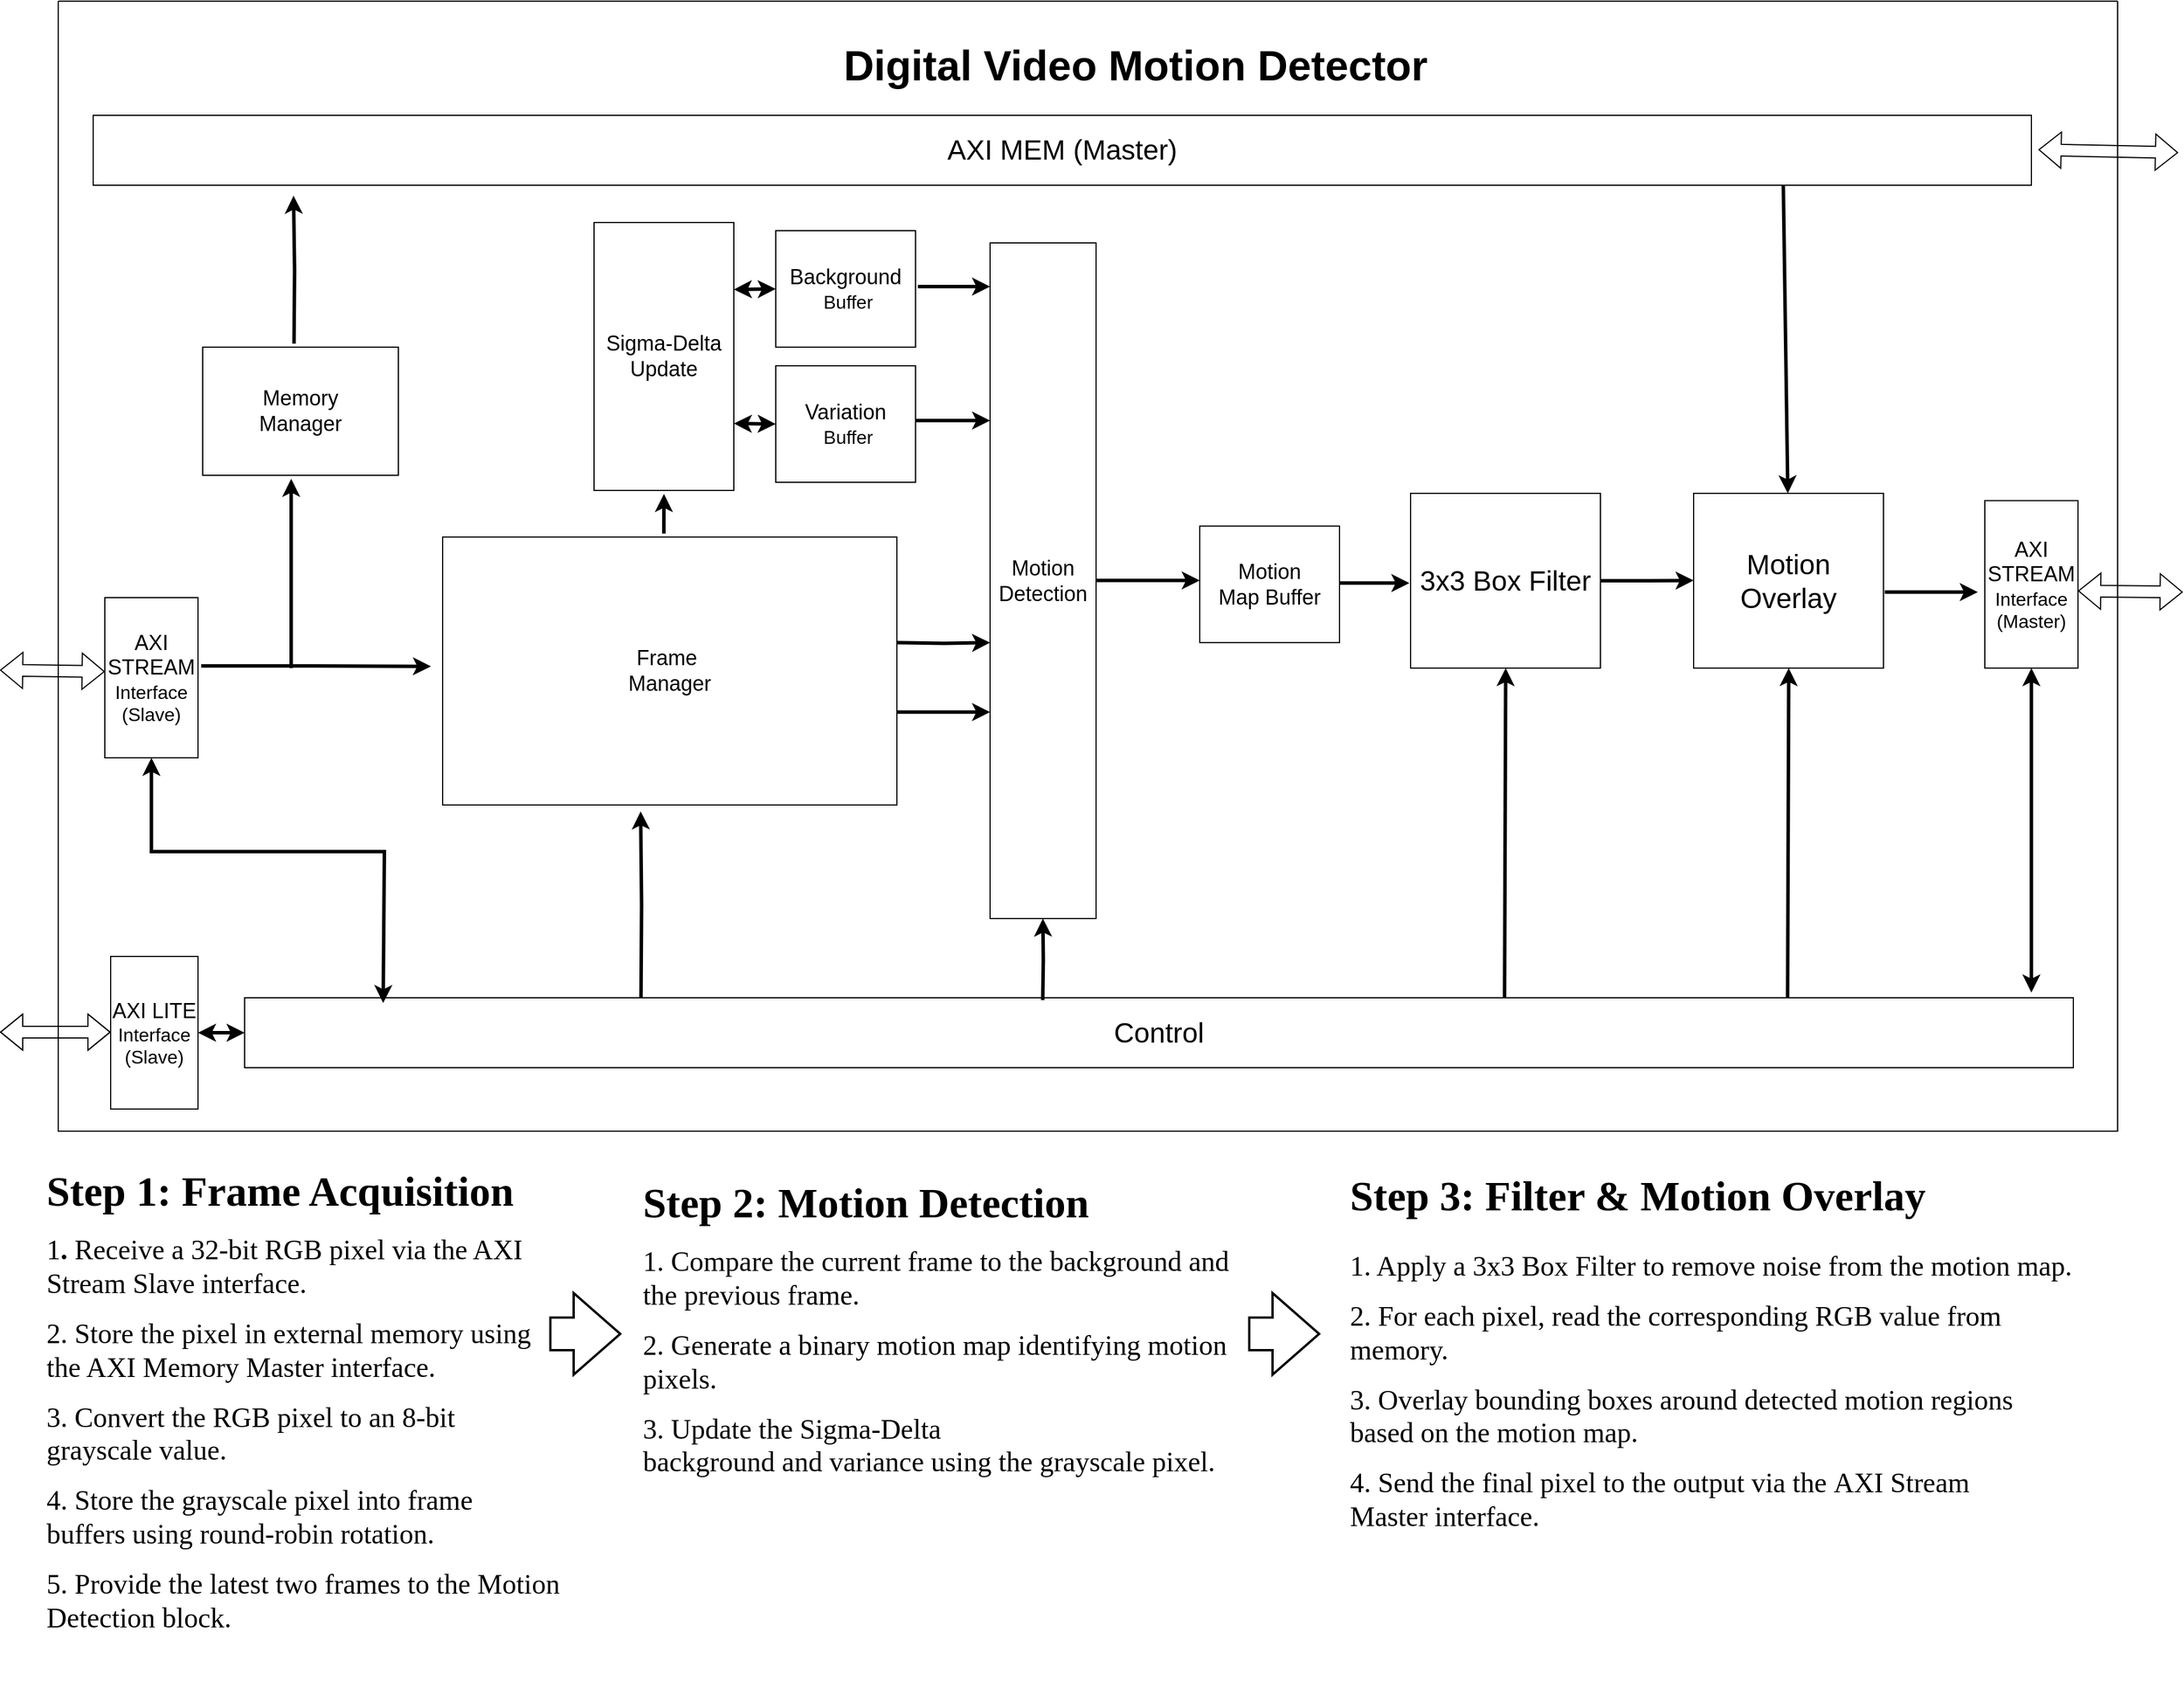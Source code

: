 <mxfile version="26.2.14">
  <diagram name="Page-1" id="8psTu5joOEkHxSPbt8DS">
    <mxGraphModel dx="2102" dy="2471" grid="1" gridSize="10" guides="1" tooltips="1" connect="1" arrows="1" fold="1" page="1" pageScale="1" pageWidth="827" pageHeight="1169" math="0" shadow="0">
      <root>
        <mxCell id="0" />
        <mxCell id="1" parent="0" />
        <mxCell id="5wcGb58u3SQSDJ49Bvyi-1" value="&lt;font style=&quot;font-size: 18px;&quot;&gt;AXI STREAM&lt;/font&gt;&lt;div&gt;&lt;font size=&quot;3&quot;&gt;Interface&lt;/font&gt;&lt;/div&gt;&lt;div&gt;&lt;font size=&quot;3&quot;&gt;(Slave)&lt;/font&gt;&lt;/div&gt;" style="rounded=0;whiteSpace=wrap;html=1;" parent="1" vertex="1">
          <mxGeometry x="160" y="62" width="80" height="137.5" as="geometry" />
        </mxCell>
        <mxCell id="5wcGb58u3SQSDJ49Bvyi-6" value="&lt;span style=&quot;font-size: 18px;&quot;&gt;Background&lt;/span&gt;&lt;br&gt;&lt;div&gt;&lt;font size=&quot;3&quot;&gt;&amp;nbsp;Buffer&lt;/font&gt;&lt;/div&gt;" style="rounded=0;whiteSpace=wrap;html=1;" parent="1" vertex="1">
          <mxGeometry x="736" y="-253" width="120" height="100" as="geometry" />
        </mxCell>
        <mxCell id="5wcGb58u3SQSDJ49Bvyi-7" value="&lt;span style=&quot;background-color: transparent; color: light-dark(rgb(0, 0, 0), rgb(255, 255, 255)); font-size: 18px;&quot;&gt;Variation&lt;/span&gt;&lt;div&gt;&lt;span style=&quot;font-size: medium; background-color: transparent; color: light-dark(rgb(0, 0, 0), rgb(255, 255, 255));&quot;&gt;&amp;nbsp;Buffer&lt;/span&gt;&lt;/div&gt;" style="rounded=0;whiteSpace=wrap;html=1;" parent="1" vertex="1">
          <mxGeometry x="736" y="-137" width="120" height="100" as="geometry" />
        </mxCell>
        <mxCell id="5wcGb58u3SQSDJ49Bvyi-8" value="&lt;font style=&quot;font-size: 24px;&quot;&gt;AXI MEM (Master)&lt;/font&gt;" style="whiteSpace=wrap;html=1;" parent="1" vertex="1">
          <mxGeometry x="150" y="-352" width="1664" height="60" as="geometry" />
        </mxCell>
        <mxCell id="5wcGb58u3SQSDJ49Bvyi-26" value="" style="edgeStyle=orthogonalEdgeStyle;rounded=0;orthogonalLoop=1;jettySize=auto;html=1;strokeWidth=3;" parent="1" edge="1">
          <mxGeometry relative="1" as="geometry">
            <mxPoint x="1100" y="47.28" as="targetPoint" />
            <mxPoint x="1010" y="47.28" as="sourcePoint" />
            <Array as="points">
              <mxPoint x="1059" y="47.28" />
            </Array>
          </mxGeometry>
        </mxCell>
        <mxCell id="5wcGb58u3SQSDJ49Bvyi-16" value="&lt;font style=&quot;font-size: 18px;&quot;&gt;Motion Detection&lt;/font&gt;" style="whiteSpace=wrap;html=1;" parent="1" vertex="1">
          <mxGeometry x="920" y="-242.5" width="91" height="580" as="geometry" />
        </mxCell>
        <mxCell id="5wcGb58u3SQSDJ49Bvyi-30" value="" style="edgeStyle=orthogonalEdgeStyle;rounded=0;orthogonalLoop=1;jettySize=auto;html=1;strokeWidth=3;" parent="1" source="5wcGb58u3SQSDJ49Bvyi-25" edge="1">
          <mxGeometry relative="1" as="geometry">
            <mxPoint x="1524" y="47.25" as="targetPoint" />
          </mxGeometry>
        </mxCell>
        <mxCell id="5wcGb58u3SQSDJ49Bvyi-25" value="&lt;font style=&quot;font-size: 24px;&quot;&gt;3x3 Box Filter&lt;/font&gt;" style="rounded=0;whiteSpace=wrap;html=1;" parent="1" vertex="1">
          <mxGeometry x="1281" y="-27.5" width="163" height="150" as="geometry" />
        </mxCell>
        <mxCell id="5wcGb58u3SQSDJ49Bvyi-29" value="" style="endArrow=classic;html=1;rounded=0;strokeWidth=3;exitX=0.872;exitY=0.996;exitDx=0;exitDy=0;exitPerimeter=0;" parent="1" source="5wcGb58u3SQSDJ49Bvyi-8" edge="1">
          <mxGeometry width="50" height="50" relative="1" as="geometry">
            <mxPoint x="1600" y="-290" as="sourcePoint" />
            <mxPoint x="1604.87" y="-27.5" as="targetPoint" />
          </mxGeometry>
        </mxCell>
        <mxCell id="5wcGb58u3SQSDJ49Bvyi-43" value="" style="shape=flexArrow;endArrow=classic;startArrow=classic;html=1;rounded=0;entryX=0;entryY=0.5;entryDx=0;entryDy=0;" parent="1" edge="1">
          <mxGeometry width="100" height="100" relative="1" as="geometry">
            <mxPoint x="70" y="124.23" as="sourcePoint" />
            <mxPoint x="160" y="125.48" as="targetPoint" />
          </mxGeometry>
        </mxCell>
        <mxCell id="5wcGb58u3SQSDJ49Bvyi-44" value="" style="shape=flexArrow;endArrow=classic;startArrow=classic;html=1;rounded=0;" parent="1" edge="1">
          <mxGeometry width="100" height="100" relative="1" as="geometry">
            <mxPoint x="70" y="435" as="sourcePoint" />
            <mxPoint x="165" y="435.02" as="targetPoint" />
            <Array as="points">
              <mxPoint x="125" y="435.02" />
            </Array>
          </mxGeometry>
        </mxCell>
        <mxCell id="5wcGb58u3SQSDJ49Bvyi-45" value="" style="shape=flexArrow;endArrow=classic;startArrow=classic;html=1;rounded=0;entryX=0;entryY=0.5;entryDx=0;entryDy=0;" parent="1" edge="1">
          <mxGeometry width="100" height="100" relative="1" as="geometry">
            <mxPoint x="1854" y="56.25" as="sourcePoint" />
            <mxPoint x="1944" y="57.25" as="targetPoint" />
          </mxGeometry>
        </mxCell>
        <mxCell id="5wcGb58u3SQSDJ49Bvyi-49" value="" style="shape=flexArrow;endArrow=classic;startArrow=classic;html=1;rounded=0;" parent="1" edge="1">
          <mxGeometry width="100" height="100" relative="1" as="geometry">
            <mxPoint x="1820" y="-322.5" as="sourcePoint" />
            <mxPoint x="1940" y="-320" as="targetPoint" />
          </mxGeometry>
        </mxCell>
        <mxCell id="82p9OovAjXmLQtIsP7t_-12" value="&lt;span style=&quot;font-size: 18px;&quot;&gt;Sigma-Delta&lt;/span&gt;&lt;div&gt;&lt;span style=&quot;font-size: 18px;&quot;&gt;Update&lt;/span&gt;&lt;/div&gt;" style="rounded=0;whiteSpace=wrap;html=1;" parent="1" vertex="1">
          <mxGeometry x="580" y="-260" width="120" height="230" as="geometry" />
        </mxCell>
        <mxCell id="82p9OovAjXmLQtIsP7t_-13" value="" style="endArrow=classic;startArrow=classic;html=1;rounded=0;exitX=1;exitY=0.75;exitDx=0;exitDy=0;entryX=0;entryY=0.5;entryDx=0;entryDy=0;strokeWidth=3;" parent="1" source="82p9OovAjXmLQtIsP7t_-12" target="5wcGb58u3SQSDJ49Bvyi-7" edge="1">
          <mxGeometry width="50" height="50" relative="1" as="geometry">
            <mxPoint x="696" y="60" as="sourcePoint" />
            <mxPoint x="731" y="60" as="targetPoint" />
          </mxGeometry>
        </mxCell>
        <mxCell id="82p9OovAjXmLQtIsP7t_-14" value="" style="endArrow=classic;startArrow=classic;html=1;rounded=0;exitX=1;exitY=0.25;exitDx=0;exitDy=0;entryX=0;entryY=0.5;entryDx=0;entryDy=0;strokeWidth=3;" parent="1" source="82p9OovAjXmLQtIsP7t_-12" target="5wcGb58u3SQSDJ49Bvyi-6" edge="1">
          <mxGeometry width="50" height="50" relative="1" as="geometry">
            <mxPoint x="706" y="120" as="sourcePoint" />
            <mxPoint x="741" y="120" as="targetPoint" />
          </mxGeometry>
        </mxCell>
        <mxCell id="82p9OovAjXmLQtIsP7t_-16" value="" style="edgeStyle=orthogonalEdgeStyle;rounded=0;orthogonalLoop=1;jettySize=auto;html=1;strokeWidth=3;" parent="1" edge="1">
          <mxGeometry relative="1" as="geometry">
            <mxPoint x="920" y="-205" as="targetPoint" />
            <mxPoint x="858" y="-205" as="sourcePoint" />
          </mxGeometry>
        </mxCell>
        <mxCell id="82p9OovAjXmLQtIsP7t_-17" value="" style="edgeStyle=orthogonalEdgeStyle;rounded=0;orthogonalLoop=1;jettySize=auto;html=1;strokeWidth=3;" parent="1" edge="1">
          <mxGeometry relative="1" as="geometry">
            <mxPoint x="920" y="-90" as="targetPoint" />
            <mxPoint x="856" y="-90" as="sourcePoint" />
          </mxGeometry>
        </mxCell>
        <mxCell id="82p9OovAjXmLQtIsP7t_-18" value="&lt;font style=&quot;font-size: 24px;&quot;&gt;Motion Overlay&lt;/font&gt;" style="rounded=0;whiteSpace=wrap;html=1;" parent="1" vertex="1">
          <mxGeometry x="1524" y="-27.5" width="163" height="150" as="geometry" />
        </mxCell>
        <mxCell id="5wcGb58u3SQSDJ49Bvyi-28" value="&lt;font style=&quot;font-size: 18px;&quot;&gt;AXI STREAM&lt;/font&gt;&lt;div&gt;&lt;font size=&quot;3&quot;&gt;Interface&lt;/font&gt;&lt;/div&gt;&lt;div&gt;&lt;font size=&quot;3&quot;&gt;(Master)&lt;/font&gt;&lt;/div&gt;" style="rounded=0;whiteSpace=wrap;html=1;" parent="1" vertex="1">
          <mxGeometry x="1774" y="-21.25" width="80" height="143.75" as="geometry" />
        </mxCell>
        <mxCell id="82p9OovAjXmLQtIsP7t_-20" value="" style="edgeStyle=orthogonalEdgeStyle;rounded=0;orthogonalLoop=1;jettySize=auto;html=1;strokeWidth=3;" parent="1" edge="1">
          <mxGeometry relative="1" as="geometry">
            <mxPoint x="1688" y="57.25" as="sourcePoint" />
            <mxPoint x="1768" y="57.25" as="targetPoint" />
          </mxGeometry>
        </mxCell>
        <mxCell id="1Rf1SUsvrOOBmwsHc8l4-15" value="" style="swimlane;startSize=0;" parent="1" vertex="1">
          <mxGeometry x="120" y="-450" width="1768" height="970" as="geometry" />
        </mxCell>
        <mxCell id="1Rf1SUsvrOOBmwsHc8l4-16" value="&lt;font style=&quot;font-size: 36px;&quot;&gt;&lt;b&gt;Digital Video Motion Detector&lt;/b&gt;&lt;/font&gt;" style="text;html=1;align=center;verticalAlign=middle;whiteSpace=wrap;rounded=0;" parent="1Rf1SUsvrOOBmwsHc8l4-15" vertex="1">
          <mxGeometry x="660" y="40" width="530" height="30" as="geometry" />
        </mxCell>
        <mxCell id="1Rf1SUsvrOOBmwsHc8l4-17" value="&lt;font style=&quot;font-size: 18px;&quot;&gt;AXI LITE&lt;/font&gt;&lt;div&gt;&lt;font size=&quot;3&quot;&gt;Interface&lt;/font&gt;&lt;/div&gt;&lt;div&gt;&lt;font size=&quot;3&quot;&gt;(Slave)&lt;/font&gt;&lt;/div&gt;" style="whiteSpace=wrap;html=1;" parent="1" vertex="1">
          <mxGeometry x="165" y="370" width="75" height="131" as="geometry" />
        </mxCell>
        <mxCell id="1Rf1SUsvrOOBmwsHc8l4-18" value="&lt;font style=&quot;font-size: 24px;&quot;&gt;Control&lt;/font&gt;" style="rounded=0;whiteSpace=wrap;html=1;" parent="1" vertex="1">
          <mxGeometry x="280" y="405.5" width="1570" height="60" as="geometry" />
        </mxCell>
        <mxCell id="1Rf1SUsvrOOBmwsHc8l4-19" value="" style="endArrow=classic;startArrow=classic;html=1;rounded=0;exitX=1;exitY=0.5;exitDx=0;exitDy=0;entryX=0;entryY=0.5;entryDx=0;entryDy=0;strokeWidth=3;" parent="1" source="1Rf1SUsvrOOBmwsHc8l4-17" target="1Rf1SUsvrOOBmwsHc8l4-18" edge="1">
          <mxGeometry width="50" height="50" relative="1" as="geometry">
            <mxPoint x="354" y="125.5" as="sourcePoint" />
            <mxPoint x="404" y="75.5" as="targetPoint" />
          </mxGeometry>
        </mxCell>
        <mxCell id="NFXl4zrB0YOdTl866a_t-1" value="" style="edgeStyle=orthogonalEdgeStyle;rounded=0;orthogonalLoop=1;jettySize=auto;html=1;strokeWidth=3;" parent="1" edge="1">
          <mxGeometry relative="1" as="geometry">
            <mxPoint x="1220" y="49.5" as="sourcePoint" />
            <mxPoint x="1280" y="49.5" as="targetPoint" />
          </mxGeometry>
        </mxCell>
        <mxCell id="NFXl4zrB0YOdTl866a_t-2" value="&lt;span style=&quot;font-size: 18px;&quot;&gt;Motion&lt;/span&gt;&lt;div&gt;&lt;span style=&quot;font-size: 18px;&quot;&gt;Map Buffer&lt;/span&gt;&lt;/div&gt;" style="rounded=0;whiteSpace=wrap;html=1;" parent="1" vertex="1">
          <mxGeometry x="1100" y="0.62" width="120" height="100" as="geometry" />
        </mxCell>
        <mxCell id="YUo0tV-gyAyulcyTNa2H-4" value="" style="edgeStyle=orthogonalEdgeStyle;rounded=0;orthogonalLoop=1;jettySize=auto;html=1;strokeWidth=3;" parent="1" edge="1">
          <mxGeometry relative="1" as="geometry">
            <mxPoint x="920" y="160.25" as="targetPoint" />
            <mxPoint x="840" y="160.3" as="sourcePoint" />
          </mxGeometry>
        </mxCell>
        <mxCell id="YUo0tV-gyAyulcyTNa2H-6" value="" style="edgeStyle=orthogonalEdgeStyle;rounded=0;orthogonalLoop=1;jettySize=auto;html=1;strokeWidth=3;entryX=1;entryY=0.5;entryDx=0;entryDy=0;" parent="1" edge="1">
          <mxGeometry relative="1" as="geometry">
            <mxPoint x="620" y="245.5" as="targetPoint" />
            <mxPoint x="620.3" y="405.5" as="sourcePoint" />
          </mxGeometry>
        </mxCell>
        <mxCell id="YUo0tV-gyAyulcyTNa2H-10" value="" style="endArrow=classic;html=1;rounded=0;strokeWidth=3;entryX=0.5;entryY=1;entryDx=0;entryDy=0;exitX=0.978;exitY=0.007;exitDx=0;exitDy=0;exitPerimeter=0;" parent="1" edge="1">
          <mxGeometry width="50" height="50" relative="1" as="geometry">
            <mxPoint x="1604.67" y="405.5" as="sourcePoint" />
            <mxPoint x="1605.67" y="122.5" as="targetPoint" />
          </mxGeometry>
        </mxCell>
        <mxCell id="YUo0tV-gyAyulcyTNa2H-11" value="" style="endArrow=classic;html=1;rounded=0;strokeWidth=3;entryX=0.5;entryY=1;entryDx=0;entryDy=0;exitX=0.978;exitY=0.007;exitDx=0;exitDy=0;exitPerimeter=0;" parent="1" edge="1">
          <mxGeometry width="50" height="50" relative="1" as="geometry">
            <mxPoint x="1361.67" y="405.5" as="sourcePoint" />
            <mxPoint x="1362.67" y="122.5" as="targetPoint" />
          </mxGeometry>
        </mxCell>
        <mxCell id="YUo0tV-gyAyulcyTNa2H-13" value="" style="edgeStyle=orthogonalEdgeStyle;rounded=0;orthogonalLoop=1;jettySize=auto;html=1;strokeWidth=3;" parent="1" edge="1">
          <mxGeometry relative="1" as="geometry">
            <mxPoint x="965.32" y="337.5" as="targetPoint" />
            <mxPoint x="965.2" y="407.5" as="sourcePoint" />
          </mxGeometry>
        </mxCell>
        <mxCell id="YUo0tV-gyAyulcyTNa2H-15" value="" style="endArrow=classic;startArrow=classic;html=1;rounded=0;exitX=0.5;exitY=1;exitDx=0;exitDy=0;strokeWidth=3;" parent="1" source="5wcGb58u3SQSDJ49Bvyi-28" edge="1">
          <mxGeometry width="50" height="50" relative="1" as="geometry">
            <mxPoint x="620" y="700" as="sourcePoint" />
            <mxPoint x="1814" y="401" as="targetPoint" />
          </mxGeometry>
        </mxCell>
        <mxCell id="YUo0tV-gyAyulcyTNa2H-16" value="" style="endArrow=classic;startArrow=classic;html=1;rounded=0;exitX=0.5;exitY=1;exitDx=0;exitDy=0;strokeWidth=3;entryX=0.057;entryY=0.076;entryDx=0;entryDy=0;entryPerimeter=0;" parent="1" edge="1">
          <mxGeometry width="50" height="50" relative="1" as="geometry">
            <mxPoint x="200" y="199.5" as="sourcePoint" />
            <mxPoint x="398.962" y="410.06" as="targetPoint" />
            <Array as="points">
              <mxPoint x="200" y="280" />
              <mxPoint x="400" y="280" />
            </Array>
          </mxGeometry>
        </mxCell>
        <mxCell id="KWNy_G2wFi_E8i1F_-4x-1" value="&lt;span style=&quot;font-size: 18px;&quot;&gt;Frame&amp;nbsp;&lt;/span&gt;&lt;div&gt;&lt;span style=&quot;font-size: 18px;&quot;&gt;Manager&lt;/span&gt;&lt;/div&gt;" style="rounded=0;whiteSpace=wrap;html=1;" parent="1" vertex="1">
          <mxGeometry x="450" y="10" width="390" height="230" as="geometry" />
        </mxCell>
        <mxCell id="KWNy_G2wFi_E8i1F_-4x-2" value="" style="edgeStyle=orthogonalEdgeStyle;rounded=0;orthogonalLoop=1;jettySize=auto;html=1;strokeWidth=3;" parent="1" edge="1">
          <mxGeometry relative="1" as="geometry">
            <mxPoint x="920" y="100.62" as="targetPoint" />
            <mxPoint x="840" y="100.67" as="sourcePoint" />
          </mxGeometry>
        </mxCell>
        <mxCell id="Wih975mYUc9LBkL0XSU5-4" value="&lt;h3 class=&quot;&quot; data-end=&quot;190&quot; data-start=&quot;157&quot;&gt;&lt;strong data-end=&quot;190&quot; data-start=&quot;161&quot;&gt;&lt;font face=&quot;Times New Roman&quot; style=&quot;font-size: 36px;&quot;&gt;Step 1: Frame Acquisition&lt;/font&gt;&lt;/strong&gt;&lt;/h3&gt;&lt;h3 class=&quot;&quot; data-end=&quot;190&quot; data-start=&quot;157&quot;&gt;&lt;font face=&quot;Times New Roman&quot; style=&quot;font-size: 24px;&quot;&gt;&lt;span style=&quot;font-weight: normal;&quot; data-end=&quot;190&quot; data-start=&quot;161&quot;&gt;1&lt;/span&gt;&lt;strong style=&quot;&quot; data-end=&quot;190&quot; data-start=&quot;161&quot;&gt;.&amp;nbsp;&lt;/strong&gt;&lt;span style=&quot;background-color: transparent; color: light-dark(rgb(0, 0, 0), rgb(255, 255, 255)); font-weight: normal;&quot;&gt;Receive a 32-bit RGB pixel via the &lt;/span&gt;&lt;span style=&quot;background-color: transparent; color: light-dark(rgb(0, 0, 0), rgb(255, 255, 255)); font-weight: normal;&quot; data-end=&quot;248&quot; data-start=&quot;228&quot;&gt;AXI Stream Slave&lt;/span&gt;&lt;span style=&quot;background-color: transparent; color: light-dark(rgb(0, 0, 0), rgb(255, 255, 255)); font-weight: normal;&quot;&gt; interface.&lt;/span&gt;&lt;/font&gt;&lt;/h3&gt;&lt;h3 class=&quot;&quot; data-end=&quot;190&quot; data-start=&quot;157&quot;&gt;&lt;font style=&quot;font-size: 24px;&quot; face=&quot;Times New Roman&quot;&gt;&lt;span style=&quot;background-color: transparent; color: light-dark(rgb(0, 0, 0), rgb(255, 255, 255)); font-weight: normal;&quot;&gt;2.&amp;nbsp;&lt;/span&gt;&lt;span style=&quot;background-color: transparent; color: light-dark(rgb(0, 0, 0), rgb(255, 255, 255)); font-weight: normal;&quot;&gt;Store the pixel in external memory using the &lt;/span&gt;&lt;span style=&quot;background-color: transparent; color: light-dark(rgb(0, 0, 0), rgb(255, 255, 255)); font-weight: normal;&quot; data-end=&quot;330&quot; data-start=&quot;309&quot;&gt;AXI Memory Master&lt;/span&gt;&lt;span style=&quot;background-color: transparent; color: light-dark(rgb(0, 0, 0), rgb(255, 255, 255)); font-weight: normal;&quot;&gt; interface.&lt;/span&gt;&lt;/font&gt;&lt;/h3&gt;&lt;div&gt;&lt;font face=&quot;Times New Roman&quot;&gt;&lt;span style=&quot;font-size: 24px;&quot;&gt;3.&amp;nbsp;&lt;/span&gt;&lt;/font&gt;&lt;span style=&quot;background-color: transparent; color: light-dark(rgb(0, 0, 0), rgb(255, 255, 255)); font-size: 24px; font-family: &amp;quot;Times New Roman&amp;quot;;&quot;&gt;Convert the RGB pixel to an 8-bit grayscale value.&lt;/span&gt;&lt;/div&gt;&lt;div&gt;&lt;h3 class=&quot;&quot; data-end=&quot;377&quot; data-start=&quot;348&quot;&gt;&lt;font style=&quot;font-size: 24px;&quot; face=&quot;Times New Roman&quot;&gt;&lt;span style=&quot;background-color: transparent; color: light-dark(rgb(0, 0, 0), rgb(255, 255, 255)); font-weight: normal;&quot;&gt;4. Store the grayscale pixel into&amp;nbsp;&lt;/span&gt;&lt;span style=&quot;background-color: transparent; color: light-dark(rgb(0, 0, 0), rgb(255, 255, 255)); font-weight: normal;&quot; data-end=&quot;569&quot; data-start=&quot;552&quot;&gt;frame buffers&lt;/span&gt;&lt;span style=&quot;background-color: transparent; color: light-dark(rgb(0, 0, 0), rgb(255, 255, 255)); font-weight: normal;&quot;&gt;&amp;nbsp;using round-robin rotation.&lt;/span&gt;&lt;/font&gt;&lt;/h3&gt;&lt;/div&gt;&lt;div&gt;&lt;h3 class=&quot;&quot; data-end=&quot;377&quot; data-start=&quot;348&quot;&gt;&lt;font style=&quot;font-size: 24px;&quot; face=&quot;Times New Roman&quot;&gt;&lt;span style=&quot;background-color: transparent; color: light-dark(rgb(0, 0, 0), rgb(255, 255, 255)); font-weight: normal;&quot;&gt;5. Provide the latest two frames to the&amp;nbsp;&lt;/span&gt;&lt;span style=&quot;background-color: transparent; color: light-dark(rgb(0, 0, 0), rgb(255, 255, 255)); font-weight: normal;&quot; data-end=&quot;659&quot; data-start=&quot;639&quot;&gt;Motion Detection&lt;/span&gt;&lt;span style=&quot;background-color: transparent; color: light-dark(rgb(0, 0, 0), rgb(255, 255, 255)); font-weight: normal;&quot;&gt;&amp;nbsp;block.&lt;/span&gt;&lt;/font&gt;&lt;/h3&gt;&lt;/div&gt;&lt;div&gt;&lt;font style=&quot;font-size: 24px;&quot; face=&quot;Times New Roman&quot;&gt;&lt;span style=&quot;background-color: transparent; color: light-dark(rgb(0, 0, 0), rgb(255, 255, 255)); font-weight: normal;&quot;&gt;&lt;br&gt;&lt;/span&gt;&lt;/font&gt;&lt;/div&gt;" style="text;html=1;whiteSpace=wrap;overflow=hidden;rounded=0;" parent="1" vertex="1">
          <mxGeometry x="107.5" y="530" width="446" height="440" as="geometry" />
        </mxCell>
        <mxCell id="Wih975mYUc9LBkL0XSU5-5" value="&lt;h3 class=&quot;&quot; data-end=&quot;705&quot; data-start=&quot;673&quot;&gt;&lt;strong data-end=&quot;705&quot; data-start=&quot;677&quot;&gt;&lt;font style=&quot;font-size: 36px;&quot; face=&quot;Times New Roman&quot;&gt;Step 2: Motion Detection&lt;/font&gt;&lt;/strong&gt;&lt;/h3&gt;&lt;h3 class=&quot;&quot; data-end=&quot;705&quot; data-start=&quot;673&quot;&gt;&lt;font style=&quot;font-size: 24px;&quot; face=&quot;Times New Roman&quot;&gt;&lt;span style=&quot;background-color: transparent; color: light-dark(rgb(0, 0, 0), rgb(255, 255, 255));&quot;&gt;&lt;span style=&quot;font-weight: normal;&quot;&gt;1.&lt;/span&gt;&amp;nbsp;&lt;/span&gt;&lt;span style=&quot;background-color: transparent; color: light-dark(rgb(0, 0, 0), rgb(255, 255, 255)); font-weight: normal;&quot;&gt;Compare the current frame to the background and the previous frame.&lt;/span&gt;&lt;/font&gt;&lt;/h3&gt;&lt;h3 class=&quot;&quot; data-end=&quot;705&quot; data-start=&quot;673&quot;&gt;&lt;font style=&quot;font-size: 24px;&quot; face=&quot;Times New Roman&quot;&gt;&lt;span style=&quot;background-color: transparent; color: light-dark(rgb(0, 0, 0), rgb(255, 255, 255)); font-weight: normal;&quot;&gt;2. Generate a binary&amp;nbsp;&lt;/span&gt;&lt;span style=&quot;background-color: transparent; color: light-dark(rgb(0, 0, 0), rgb(255, 255, 255)); font-weight: normal;&quot; data-end=&quot;812&quot; data-start=&quot;798&quot;&gt;motion map&lt;/span&gt;&lt;span style=&quot;background-color: transparent; color: light-dark(rgb(0, 0, 0), rgb(255, 255, 255)); font-weight: normal;&quot;&gt;&amp;nbsp;identifying motion pixels.&lt;/span&gt;&lt;/font&gt;&lt;/h3&gt;&lt;h3 class=&quot;&quot; data-end=&quot;377&quot; data-start=&quot;348&quot;&gt;&lt;font style=&quot;font-size: 24px;&quot; face=&quot;Times New Roman&quot;&gt;&lt;span style=&quot;background-color: transparent; color: light-dark(rgb(0, 0, 0), rgb(255, 255, 255)); font-weight: normal;&quot;&gt;3. Update the&amp;nbsp;&lt;/span&gt;&lt;span style=&quot;font-weight: normal;&quot;&gt;&lt;span style=&quot;background-color: transparent; color: light-dark(rgb(0, 0, 0), rgb(255, 255, 255));&quot; data-end=&quot;472&quot; data-start=&quot;446&quot;&gt;Sigma-Delta background&lt;/span&gt;&lt;span style=&quot;background-color: transparent; color: light-dark(rgb(0, 0, 0), rgb(255, 255, 255));&quot;&gt;&amp;nbsp;&lt;/span&gt;&lt;/span&gt;&lt;span style=&quot;background-color: transparent; color: light-dark(rgb(0, 0, 0), rgb(255, 255, 255)); font-weight: normal;&quot;&gt;and&amp;nbsp;&lt;/span&gt;&lt;span style=&quot;background-color: transparent; color: light-dark(rgb(0, 0, 0), rgb(255, 255, 255)); font-weight: normal;&quot; data-end=&quot;489&quot; data-start=&quot;477&quot;&gt;variance&lt;/span&gt;&lt;span style=&quot;background-color: transparent; color: light-dark(rgb(0, 0, 0), rgb(255, 255, 255)); font-weight: normal;&quot;&gt;&amp;nbsp;using the grayscale pixel.&lt;/span&gt;&lt;/font&gt;&lt;/h3&gt;&lt;h3 class=&quot;&quot; data-end=&quot;377&quot; data-start=&quot;348&quot;&gt;&lt;div&gt;&lt;/div&gt;&lt;/h3&gt;&lt;h1 style=&quot;margin-top: 0px;&quot;&gt;&lt;ul data-end=&quot;907&quot; data-start=&quot;706&quot;&gt;&lt;br&gt;&lt;/ul&gt;&lt;/h1&gt;" style="text;html=1;whiteSpace=wrap;overflow=hidden;rounded=0;" parent="1" vertex="1">
          <mxGeometry x="620" y="540" width="508" height="460" as="geometry" />
        </mxCell>
        <mxCell id="Wih975mYUc9LBkL0XSU5-8" value="" style="verticalLabelPosition=bottom;verticalAlign=top;html=1;strokeWidth=2;shape=mxgraph.arrows2.arrow;dy=0.6;dx=40;notch=0;" parent="1" vertex="1">
          <mxGeometry x="542.5" y="659" width="60" height="70" as="geometry" />
        </mxCell>
        <mxCell id="Wih975mYUc9LBkL0XSU5-10" value="&lt;h3 class=&quot;&quot; data-end=&quot;377&quot; data-start=&quot;348&quot;&gt;&lt;strong data-end=&quot;377&quot; data-start=&quot;352&quot;&gt;&lt;font style=&quot;font-size: 36px;&quot; face=&quot;Times New Roman&quot;&gt;Step 3: Filter &amp;amp;&amp;nbsp;&lt;/font&gt;&lt;/strong&gt;&lt;strong style=&quot;background-color: transparent; color: light-dark(rgb(0, 0, 0), rgb(255, 255, 255)); font-size: 12px;&quot; data-end=&quot;953&quot; data-start=&quot;918&quot;&gt;&lt;font style=&quot;font-size: 36px;&quot; face=&quot;Times New Roman&quot;&gt;Motion Overlay&amp;nbsp;&lt;/font&gt;&lt;/strong&gt;&lt;/h3&gt;&lt;h1 style=&quot;margin-top: 0px;&quot;&gt;&lt;ul data-end=&quot;907&quot; data-start=&quot;706&quot;&gt;&lt;/ul&gt;&lt;/h1&gt;&lt;h3 class=&quot;&quot; data-end=&quot;377&quot; data-start=&quot;348&quot;&gt;&lt;span style=&quot;font-size: 24px; font-family: &amp;quot;Times New Roman&amp;quot;; background-color: transparent; color: light-dark(rgb(0, 0, 0), rgb(255, 255, 255)); font-weight: normal;&quot;&gt;1. Apply a&amp;nbsp;&lt;/span&gt;&lt;span style=&quot;font-size: 24px; font-family: &amp;quot;Times New Roman&amp;quot;; background-color: transparent; color: light-dark(rgb(0, 0, 0), rgb(255, 255, 255)); font-weight: normal;&quot; data-end=&quot;870&quot; data-start=&quot;852&quot;&gt;3x3 Box Filter&lt;/span&gt;&lt;span style=&quot;font-size: 24px; font-family: &amp;quot;Times New Roman&amp;quot;; background-color: transparent; color: light-dark(rgb(0, 0, 0), rgb(255, 255, 255)); font-weight: normal;&quot;&gt;&amp;nbsp;to remove noise from the motion map.&lt;/span&gt;&lt;/h3&gt;&lt;div&gt;&lt;h3 class=&quot;&quot; data-end=&quot;953&quot; data-start=&quot;914&quot;&gt;&lt;font style=&quot;font-size: 24px;&quot; face=&quot;Times New Roman&quot;&gt;&lt;span style=&quot;background-color: transparent; color: light-dark(rgb(0, 0, 0), rgb(255, 255, 255));&quot;&gt;&lt;span style=&quot;font-weight: normal;&quot;&gt;2.&lt;/span&gt;&amp;nbsp;&lt;/span&gt;&lt;span style=&quot;background-color: transparent; color: light-dark(rgb(0, 0, 0), rgb(255, 255, 255)); font-weight: normal;&quot;&gt;For each pixel, read the corresponding RGB value from memory.&lt;/span&gt;&lt;/font&gt;&lt;/h3&gt;&lt;h3 class=&quot;&quot; data-end=&quot;953&quot; data-start=&quot;914&quot;&gt;&lt;font style=&quot;font-size: 24px;&quot; face=&quot;Times New Roman&quot;&gt;&lt;span style=&quot;background-color: transparent; color: light-dark(rgb(0, 0, 0), rgb(255, 255, 255)); font-weight: normal;&quot;&gt;3. Overlay&amp;nbsp;&lt;/span&gt;&lt;span style=&quot;font-weight: normal;&quot;&gt;&lt;span style=&quot;background-color: transparent; color: light-dark(rgb(0, 0, 0), rgb(255, 255, 255));&quot; data-end=&quot;1048&quot; data-start=&quot;1030&quot;&gt;bounding boxes&lt;/span&gt;&lt;span style=&quot;background-color: transparent; color: light-dark(rgb(0, 0, 0), rgb(255, 255, 255));&quot;&gt;&amp;nbsp;&lt;/span&gt;&lt;/span&gt;&lt;span style=&quot;background-color: transparent; color: light-dark(rgb(0, 0, 0), rgb(255, 255, 255)); font-weight: normal;&quot;&gt;around detected motion regions based on the motion map.&lt;/span&gt;&lt;/font&gt;&lt;/h3&gt;&lt;h3 class=&quot;&quot; data-end=&quot;953&quot; data-start=&quot;914&quot;&gt;&lt;font style=&quot;font-size: 24px;&quot; face=&quot;Times New Roman&quot;&gt;&lt;span style=&quot;background-color: transparent; color: light-dark(rgb(0, 0, 0), rgb(255, 255, 255)); font-weight: normal;&quot;&gt;4. Send the final pixel to the output via the&amp;nbsp;&lt;/span&gt;&lt;span style=&quot;background-color: transparent; color: light-dark(rgb(0, 0, 0), rgb(255, 255, 255)); font-weight: normal;&quot; data-end=&quot;1173&quot; data-start=&quot;1152&quot;&gt;AXI Stream Master&lt;/span&gt;&lt;span style=&quot;background-color: transparent; color: light-dark(rgb(0, 0, 0), rgb(255, 255, 255)); font-weight: normal;&quot;&gt;&amp;nbsp;interface.&lt;/span&gt;&lt;/font&gt;&lt;/h3&gt;&lt;/div&gt;" style="text;html=1;whiteSpace=wrap;overflow=hidden;rounded=0;" parent="1" vertex="1">
          <mxGeometry x="1226.5" y="534" width="630" height="420" as="geometry" />
        </mxCell>
        <mxCell id="Wih975mYUc9LBkL0XSU5-12" value="" style="verticalLabelPosition=bottom;verticalAlign=top;html=1;strokeWidth=2;shape=mxgraph.arrows2.arrow;dy=0.6;dx=40;notch=0;" parent="1" vertex="1">
          <mxGeometry x="1142.5" y="659" width="60" height="70" as="geometry" />
        </mxCell>
        <mxCell id="dtxXoNMcvbrdOsO5oj5G-2" value="" style="edgeStyle=orthogonalEdgeStyle;rounded=0;orthogonalLoop=1;jettySize=auto;html=1;strokeWidth=3;exitX=1.034;exitY=0.426;exitDx=0;exitDy=0;exitPerimeter=0;" edge="1" parent="1" source="5wcGb58u3SQSDJ49Bvyi-1">
          <mxGeometry relative="1" as="geometry">
            <mxPoint x="440" y="121" as="targetPoint" />
            <mxPoint x="340" y="130" as="sourcePoint" />
          </mxGeometry>
        </mxCell>
        <mxCell id="dtxXoNMcvbrdOsO5oj5G-4" value="" style="edgeStyle=orthogonalEdgeStyle;rounded=0;orthogonalLoop=1;jettySize=auto;html=1;strokeWidth=3;" edge="1" parent="1">
          <mxGeometry relative="1" as="geometry">
            <mxPoint x="320" y="-40" as="targetPoint" />
            <mxPoint x="320" y="122.5" as="sourcePoint" />
          </mxGeometry>
        </mxCell>
        <mxCell id="dtxXoNMcvbrdOsO5oj5G-5" value="&lt;span style=&quot;font-size: 18px;&quot;&gt;Memory&lt;/span&gt;&lt;br&gt;&lt;div&gt;&lt;span style=&quot;font-size: 18px;&quot;&gt;Manager&lt;/span&gt;&lt;/div&gt;" style="rounded=0;whiteSpace=wrap;html=1;" vertex="1" parent="1">
          <mxGeometry x="244" y="-153" width="168" height="110" as="geometry" />
        </mxCell>
        <mxCell id="dtxXoNMcvbrdOsO5oj5G-6" value="" style="edgeStyle=orthogonalEdgeStyle;rounded=0;orthogonalLoop=1;jettySize=auto;html=1;strokeWidth=3;" edge="1" parent="1">
          <mxGeometry relative="1" as="geometry">
            <mxPoint x="322" y="-283" as="targetPoint" />
            <mxPoint x="322.41" y="-156" as="sourcePoint" />
          </mxGeometry>
        </mxCell>
        <mxCell id="dtxXoNMcvbrdOsO5oj5G-9" value="" style="edgeStyle=orthogonalEdgeStyle;rounded=0;orthogonalLoop=1;jettySize=auto;html=1;strokeWidth=3;exitX=0.487;exitY=0;exitDx=0;exitDy=0;exitPerimeter=0;" edge="1" parent="1">
          <mxGeometry relative="1" as="geometry">
            <mxPoint x="640" y="-27" as="targetPoint" />
            <mxPoint x="639.93" y="7" as="sourcePoint" />
          </mxGeometry>
        </mxCell>
      </root>
    </mxGraphModel>
  </diagram>
</mxfile>
